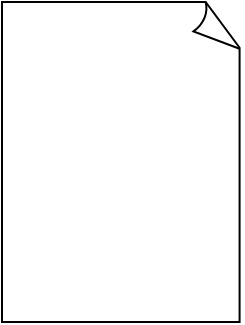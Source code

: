 <mxfile version="14.2.4" type="embed">
    <diagram id="HCt3t1RI9ZbnQksLjjEX" name="Page-1">
        <mxGraphModel dx="687" dy="505" grid="1" gridSize="10" guides="1" tooltips="1" connect="1" arrows="1" fold="1" page="1" pageScale="1" pageWidth="827" pageHeight="1169" math="0" shadow="0">
            <root>
                <mxCell id="0"/>
                <mxCell id="1" parent="0"/>
                <mxCell id="2" value="" style="whiteSpace=wrap;html=1;shape=mxgraph.basic.document" vertex="1" parent="1">
                    <mxGeometry x="40" y="160" width="120" height="160" as="geometry"/>
                </mxCell>
            </root>
        </mxGraphModel>
    </diagram>
</mxfile>
